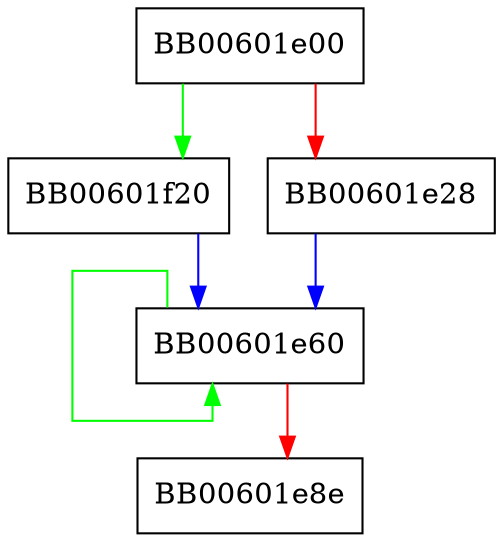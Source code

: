 digraph _aesni_ctr32_6x {
  node [shape="box"];
  graph [splines=ortho];
  BB00601e00 -> BB00601f20 [color="green"];
  BB00601e00 -> BB00601e28 [color="red"];
  BB00601e28 -> BB00601e60 [color="blue"];
  BB00601e60 -> BB00601e60 [color="green"];
  BB00601e60 -> BB00601e8e [color="red"];
  BB00601f20 -> BB00601e60 [color="blue"];
}